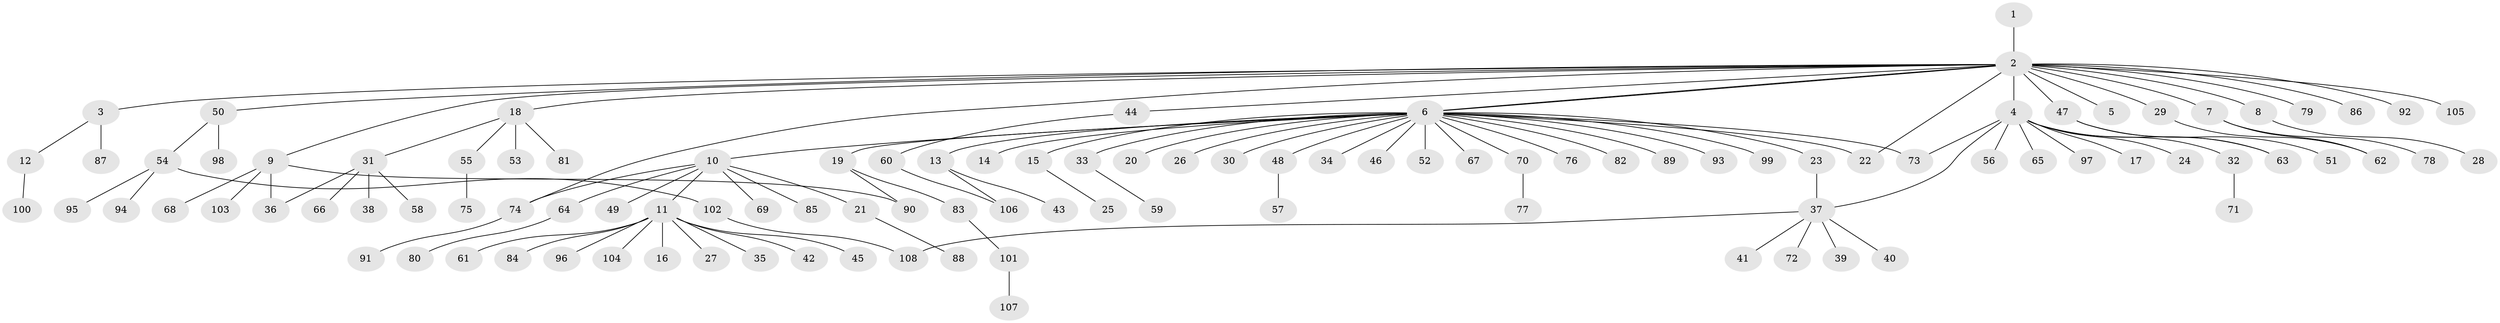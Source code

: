 // Generated by graph-tools (version 1.1) at 2025/01/03/09/25 03:01:44]
// undirected, 108 vertices, 118 edges
graph export_dot {
graph [start="1"]
  node [color=gray90,style=filled];
  1;
  2;
  3;
  4;
  5;
  6;
  7;
  8;
  9;
  10;
  11;
  12;
  13;
  14;
  15;
  16;
  17;
  18;
  19;
  20;
  21;
  22;
  23;
  24;
  25;
  26;
  27;
  28;
  29;
  30;
  31;
  32;
  33;
  34;
  35;
  36;
  37;
  38;
  39;
  40;
  41;
  42;
  43;
  44;
  45;
  46;
  47;
  48;
  49;
  50;
  51;
  52;
  53;
  54;
  55;
  56;
  57;
  58;
  59;
  60;
  61;
  62;
  63;
  64;
  65;
  66;
  67;
  68;
  69;
  70;
  71;
  72;
  73;
  74;
  75;
  76;
  77;
  78;
  79;
  80;
  81;
  82;
  83;
  84;
  85;
  86;
  87;
  88;
  89;
  90;
  91;
  92;
  93;
  94;
  95;
  96;
  97;
  98;
  99;
  100;
  101;
  102;
  103;
  104;
  105;
  106;
  107;
  108;
  1 -- 2;
  2 -- 3;
  2 -- 4;
  2 -- 5;
  2 -- 6;
  2 -- 6;
  2 -- 7;
  2 -- 8;
  2 -- 9;
  2 -- 18;
  2 -- 22;
  2 -- 29;
  2 -- 44;
  2 -- 47;
  2 -- 50;
  2 -- 74;
  2 -- 79;
  2 -- 86;
  2 -- 92;
  2 -- 105;
  3 -- 12;
  3 -- 87;
  4 -- 17;
  4 -- 24;
  4 -- 32;
  4 -- 37;
  4 -- 56;
  4 -- 63;
  4 -- 65;
  4 -- 73;
  4 -- 97;
  6 -- 10;
  6 -- 13;
  6 -- 14;
  6 -- 15;
  6 -- 19;
  6 -- 20;
  6 -- 22;
  6 -- 23;
  6 -- 26;
  6 -- 30;
  6 -- 33;
  6 -- 34;
  6 -- 46;
  6 -- 48;
  6 -- 52;
  6 -- 67;
  6 -- 70;
  6 -- 73;
  6 -- 76;
  6 -- 82;
  6 -- 89;
  6 -- 93;
  6 -- 99;
  7 -- 62;
  7 -- 78;
  8 -- 28;
  9 -- 36;
  9 -- 68;
  9 -- 90;
  9 -- 103;
  10 -- 11;
  10 -- 21;
  10 -- 49;
  10 -- 64;
  10 -- 69;
  10 -- 74;
  10 -- 85;
  11 -- 16;
  11 -- 27;
  11 -- 35;
  11 -- 42;
  11 -- 45;
  11 -- 61;
  11 -- 84;
  11 -- 96;
  11 -- 104;
  12 -- 100;
  13 -- 43;
  13 -- 106;
  15 -- 25;
  18 -- 31;
  18 -- 53;
  18 -- 55;
  18 -- 81;
  19 -- 83;
  19 -- 90;
  21 -- 88;
  23 -- 37;
  29 -- 62;
  31 -- 36;
  31 -- 38;
  31 -- 58;
  31 -- 66;
  32 -- 71;
  33 -- 59;
  37 -- 39;
  37 -- 40;
  37 -- 41;
  37 -- 72;
  37 -- 108;
  44 -- 60;
  47 -- 51;
  47 -- 63;
  48 -- 57;
  50 -- 54;
  50 -- 98;
  54 -- 94;
  54 -- 95;
  54 -- 102;
  55 -- 75;
  60 -- 106;
  64 -- 80;
  70 -- 77;
  74 -- 91;
  83 -- 101;
  101 -- 107;
  102 -- 108;
}
